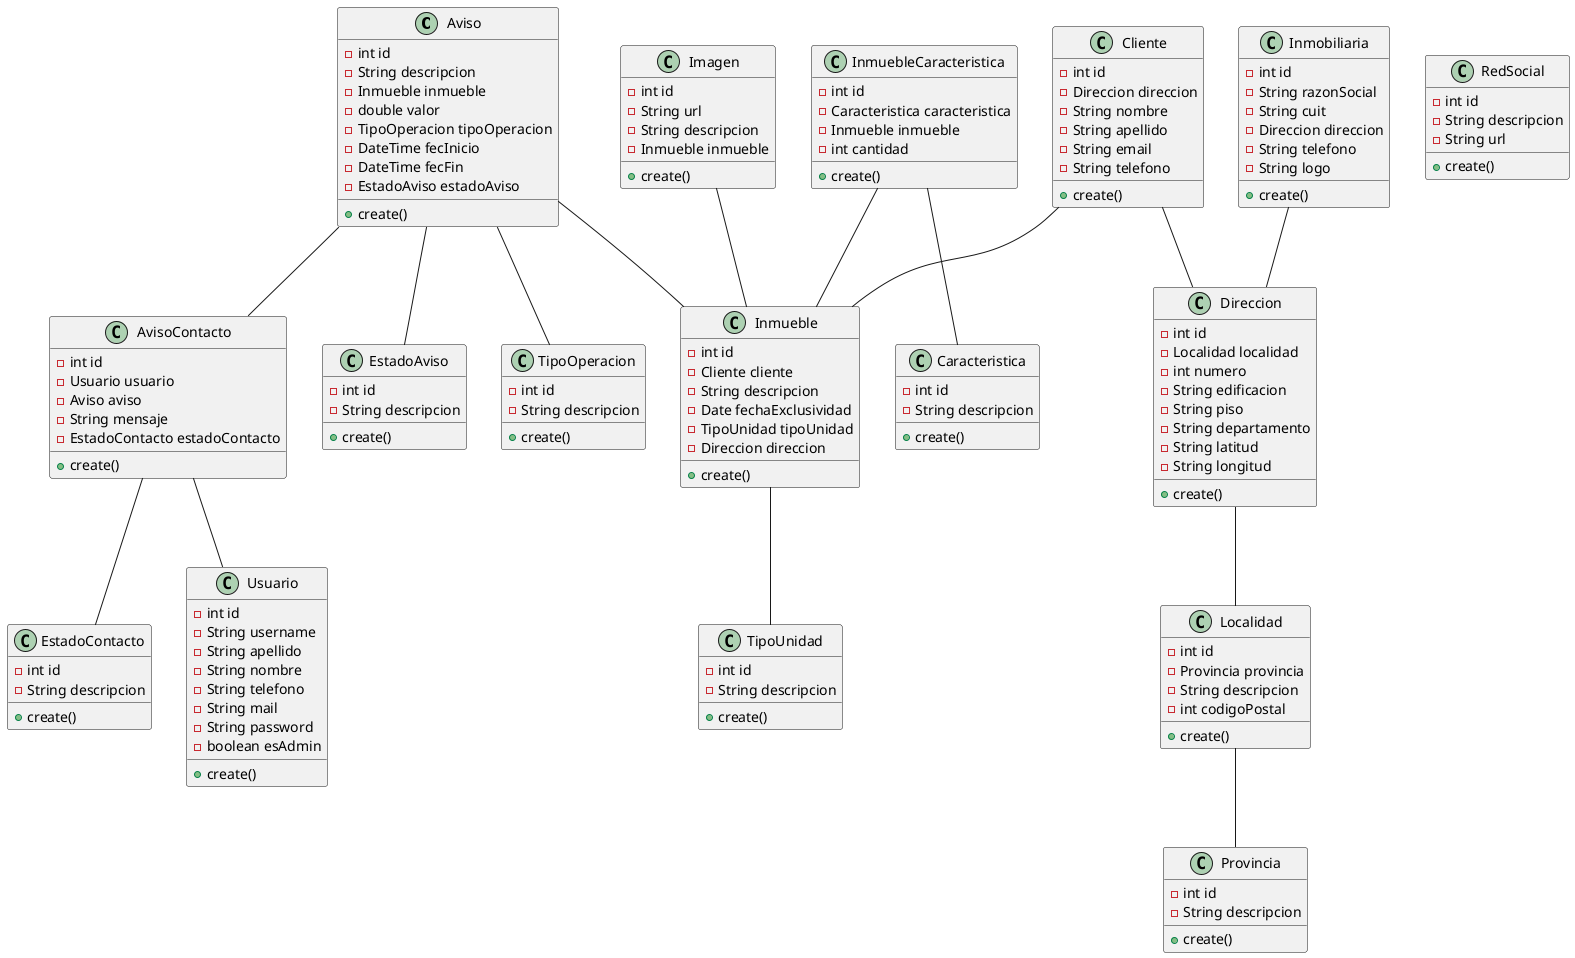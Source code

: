 @startuml
'https://plantuml.com/class-diagram

class Aviso {
- int id
- String descripcion
- Inmueble inmueble
- double valor
- TipoOperacion tipoOperacion
- DateTime fecInicio
- DateTime fecFin
- EstadoAviso estadoAviso
+create()
}
class AvisoContacto {
-int id
-Usuario usuario
-Aviso aviso
-String mensaje
-EstadoContacto estadoContacto
+create()
}
class Caracteristica{
-int id
-String descripcion
+create()
}
class Cliente{
-int id
-Direccion direccion
-String nombre
-String apellido
-String email
-String telefono
+create()
}
class Direccion{
-int id
-Localidad localidad
-int numero
-String edificacion
-String piso
-String departamento
-String latitud
-String longitud
+create()
}
class EstadoAviso{
-int id
-String descripcion
+create()
}
class EstadoContacto{
-int id
-String descripcion
+create()
}
class Imagen{
-int id
-String url
-String descripcion
-Inmueble inmueble
+create()
}
class Inmobiliaria {
-int id
-String razonSocial
-String cuit
-Direccion direccion
-String telefono
-String logo
+create()
}
class Inmueble {
-int id
-Cliente cliente
-String descripcion
-Date fechaExclusividad
-TipoUnidad tipoUnidad
-Direccion direccion
+create()
}
class InmuebleCaracteristica {
-int id
-Caracteristica caracteristica
-Inmueble inmueble
-int cantidad
+create()
}
class Localidad {
-int id
-Provincia provincia
-String descripcion
-int codigoPostal
+create()
}
class Provincia {
-int id
-String descripcion
+create()
}
class RedSocial {
-int id
-String descripcion
-String url
+create()
}
class TipoOperacion {
-int id
-String descripcion
+create()
}
class TipoUnidad {
-int id
-String descripcion
+create()
}
class Usuario {
-int id
-String username
-String apellido
-String nombre
-String telefono
-String mail
-String password
-boolean esAdmin
+create()
}

Aviso -- AvisoContacto
Aviso -- Inmueble
Aviso -- TipoOperacion
Aviso -- EstadoAviso

AvisoContacto -- Usuario
AvisoContacto -- EstadoContacto

Cliente -- Direccion
Cliente -- Inmueble

Inmueble -- TipoUnidad

InmuebleCaracteristica -- Caracteristica
InmuebleCaracteristica -- Inmueble
Imagen -- Inmueble

Inmobiliaria -- Direccion

Direccion -- Localidad
Localidad -- Provincia



@enduml